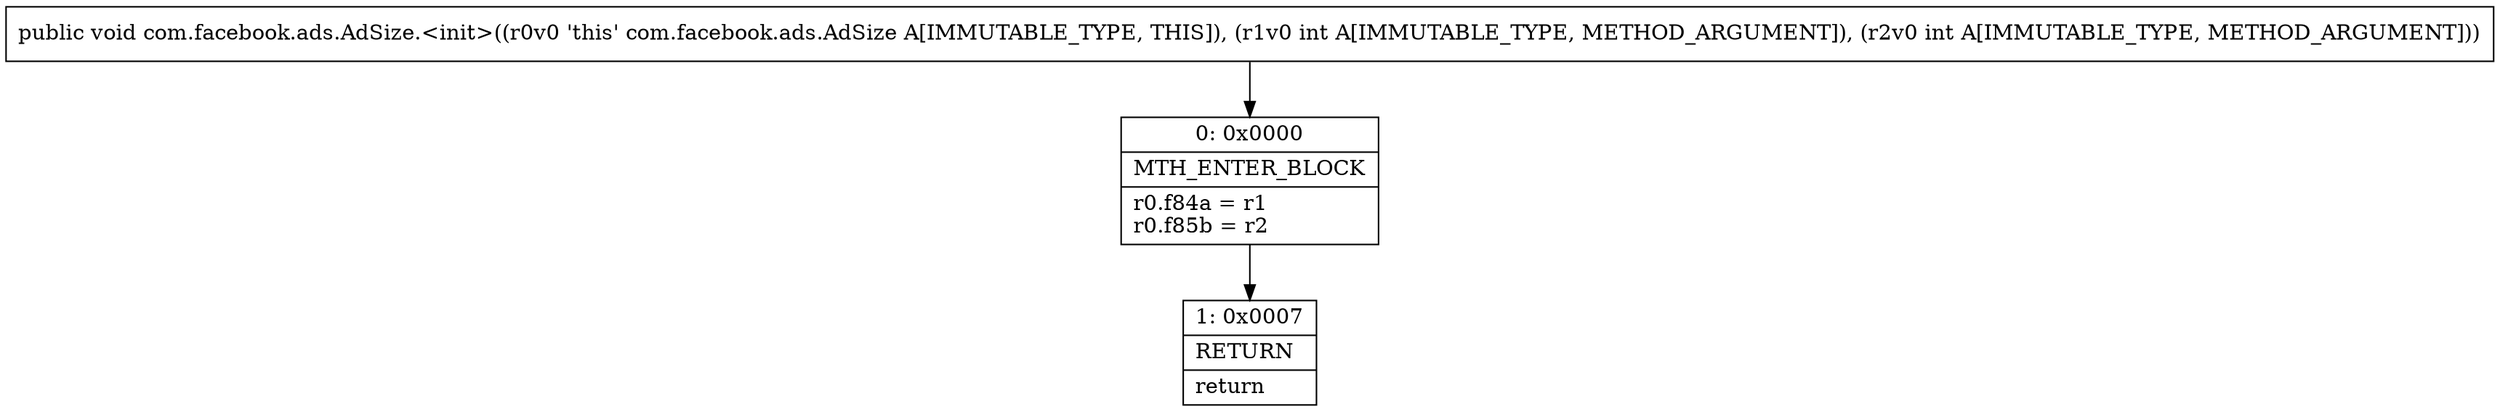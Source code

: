 digraph "CFG forcom.facebook.ads.AdSize.\<init\>(II)V" {
Node_0 [shape=record,label="{0\:\ 0x0000|MTH_ENTER_BLOCK\l|r0.f84a = r1\lr0.f85b = r2\l}"];
Node_1 [shape=record,label="{1\:\ 0x0007|RETURN\l|return\l}"];
MethodNode[shape=record,label="{public void com.facebook.ads.AdSize.\<init\>((r0v0 'this' com.facebook.ads.AdSize A[IMMUTABLE_TYPE, THIS]), (r1v0 int A[IMMUTABLE_TYPE, METHOD_ARGUMENT]), (r2v0 int A[IMMUTABLE_TYPE, METHOD_ARGUMENT])) }"];
MethodNode -> Node_0;
Node_0 -> Node_1;
}

